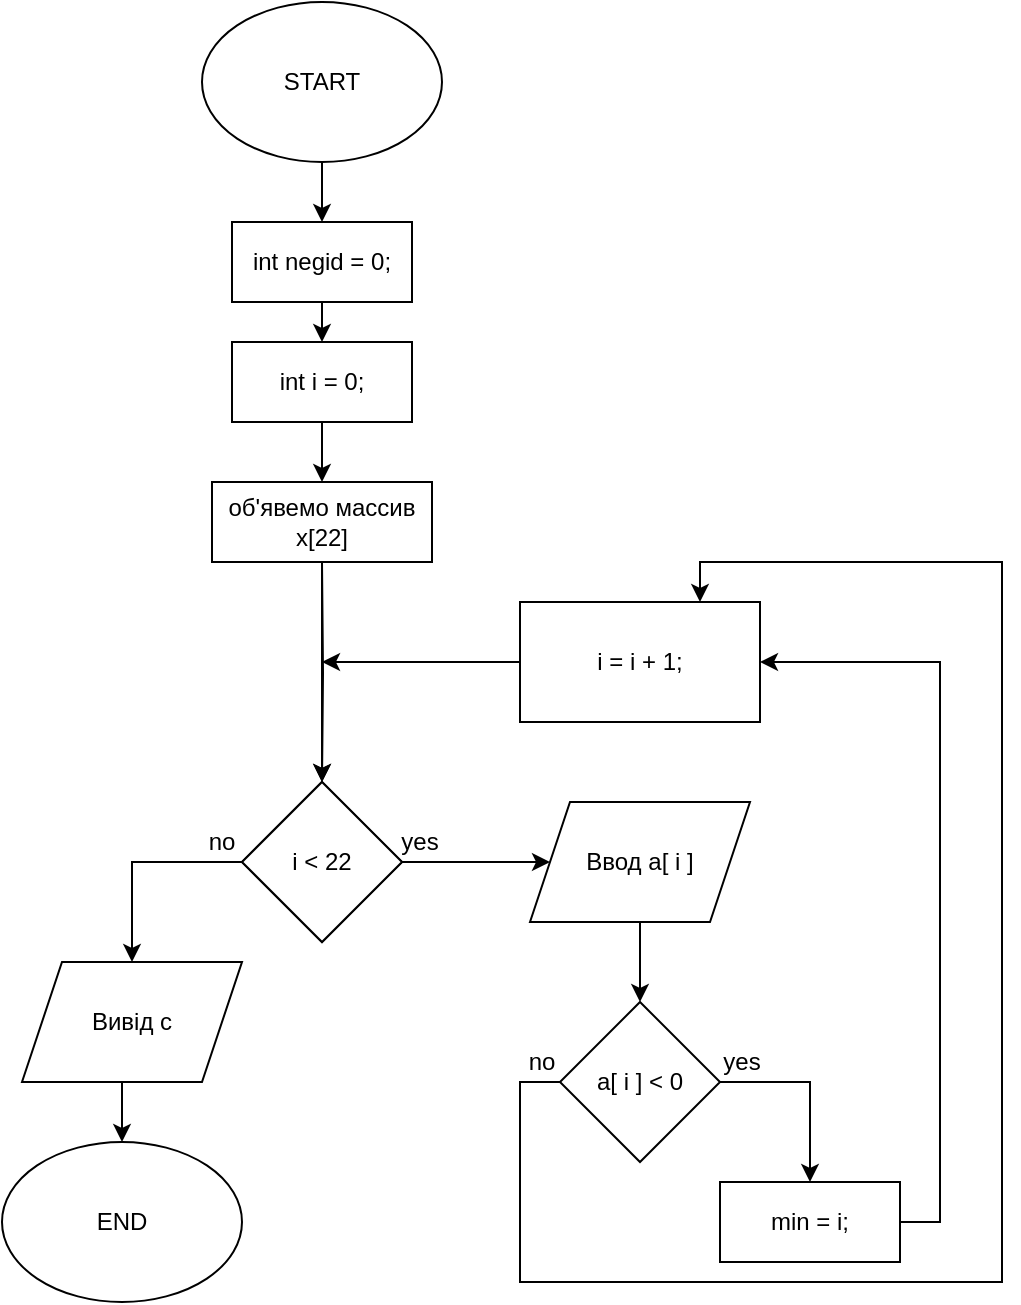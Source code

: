 <mxfile version="14.1.1" type="github">
  <diagram id="5oNgmO4vRAplwas66S8q" name="Page-1">
    <mxGraphModel dx="1504" dy="1791" grid="1" gridSize="10" guides="1" tooltips="1" connect="1" arrows="1" fold="1" page="1" pageScale="1" pageWidth="827" pageHeight="1169" math="0" shadow="0">
      <root>
        <mxCell id="0" />
        <mxCell id="1" parent="0" />
        <mxCell id="cyoRAYIOQBV9IDYNSu8k-24" style="edgeStyle=orthogonalEdgeStyle;rounded=0;orthogonalLoop=1;jettySize=auto;html=1;exitX=0.5;exitY=1;exitDx=0;exitDy=0;entryX=0.5;entryY=0;entryDx=0;entryDy=0;" edge="1" parent="1" source="cyoRAYIOQBV9IDYNSu8k-2" target="cyoRAYIOQBV9IDYNSu8k-23">
          <mxGeometry relative="1" as="geometry" />
        </mxCell>
        <mxCell id="cyoRAYIOQBV9IDYNSu8k-2" value="START" style="ellipse;whiteSpace=wrap;html=1;" vertex="1" parent="1">
          <mxGeometry x="250" y="-60" width="120" height="80" as="geometry" />
        </mxCell>
        <mxCell id="cyoRAYIOQBV9IDYNSu8k-3" style="edgeStyle=orthogonalEdgeStyle;rounded=0;orthogonalLoop=1;jettySize=auto;html=1;exitX=0.5;exitY=1;exitDx=0;exitDy=0;entryX=0.5;entryY=0;entryDx=0;entryDy=0;" edge="1" parent="1" source="cyoRAYIOQBV9IDYNSu8k-4" target="cyoRAYIOQBV9IDYNSu8k-6">
          <mxGeometry relative="1" as="geometry" />
        </mxCell>
        <mxCell id="cyoRAYIOQBV9IDYNSu8k-4" value="int i = 0;" style="rounded=0;whiteSpace=wrap;html=1;" vertex="1" parent="1">
          <mxGeometry x="265" y="110" width="90" height="40" as="geometry" />
        </mxCell>
        <mxCell id="cyoRAYIOQBV9IDYNSu8k-5" style="edgeStyle=orthogonalEdgeStyle;rounded=0;orthogonalLoop=1;jettySize=auto;html=1;entryX=0.5;entryY=0;entryDx=0;entryDy=0;" edge="1" parent="1" source="cyoRAYIOQBV9IDYNSu8k-6" target="cyoRAYIOQBV9IDYNSu8k-15">
          <mxGeometry relative="1" as="geometry" />
        </mxCell>
        <mxCell id="cyoRAYIOQBV9IDYNSu8k-6" value="об&#39;явемо массив x[22]" style="rounded=0;whiteSpace=wrap;html=1;" vertex="1" parent="1">
          <mxGeometry x="255" y="180" width="110" height="40" as="geometry" />
        </mxCell>
        <mxCell id="cyoRAYIOQBV9IDYNSu8k-7" style="edgeStyle=orthogonalEdgeStyle;rounded=0;orthogonalLoop=1;jettySize=auto;html=1;" edge="1" parent="1" source="cyoRAYIOQBV9IDYNSu8k-8">
          <mxGeometry relative="1" as="geometry">
            <mxPoint x="310" y="270" as="targetPoint" />
          </mxGeometry>
        </mxCell>
        <mxCell id="cyoRAYIOQBV9IDYNSu8k-8" value="i = i + 1;" style="rounded=0;whiteSpace=wrap;html=1;" vertex="1" parent="1">
          <mxGeometry x="409" y="240" width="120" height="60" as="geometry" />
        </mxCell>
        <mxCell id="cyoRAYIOQBV9IDYNSu8k-9" style="edgeStyle=orthogonalEdgeStyle;rounded=0;orthogonalLoop=1;jettySize=auto;html=1;exitX=0.5;exitY=1;exitDx=0;exitDy=0;entryX=0.5;entryY=0;entryDx=0;entryDy=0;" edge="1" parent="1">
          <mxGeometry relative="1" as="geometry">
            <mxPoint x="210" y="510" as="targetPoint" />
            <mxPoint x="210.0" y="480" as="sourcePoint" />
          </mxGeometry>
        </mxCell>
        <mxCell id="cyoRAYIOQBV9IDYNSu8k-30" style="edgeStyle=orthogonalEdgeStyle;rounded=0;orthogonalLoop=1;jettySize=auto;html=1;exitX=0.5;exitY=1;exitDx=0;exitDy=0;entryX=0.5;entryY=0;entryDx=0;entryDy=0;" edge="1" parent="1" source="cyoRAYIOQBV9IDYNSu8k-12" target="cyoRAYIOQBV9IDYNSu8k-22">
          <mxGeometry relative="1" as="geometry" />
        </mxCell>
        <mxCell id="cyoRAYIOQBV9IDYNSu8k-12" value="Ввод a[ i ]" style="shape=parallelogram;perimeter=parallelogramPerimeter;whiteSpace=wrap;html=1;fixedSize=1;" vertex="1" parent="1">
          <mxGeometry x="414" y="340" width="110" height="60" as="geometry" />
        </mxCell>
        <mxCell id="cyoRAYIOQBV9IDYNSu8k-13" style="edgeStyle=orthogonalEdgeStyle;rounded=0;orthogonalLoop=1;jettySize=auto;html=1;exitX=1;exitY=0.5;exitDx=0;exitDy=0;entryX=0;entryY=0.5;entryDx=0;entryDy=0;" edge="1" parent="1" source="cyoRAYIOQBV9IDYNSu8k-15" target="cyoRAYIOQBV9IDYNSu8k-12">
          <mxGeometry relative="1" as="geometry" />
        </mxCell>
        <mxCell id="cyoRAYIOQBV9IDYNSu8k-14" style="edgeStyle=orthogonalEdgeStyle;rounded=0;orthogonalLoop=1;jettySize=auto;html=1;exitX=0;exitY=0.5;exitDx=0;exitDy=0;entryX=0.5;entryY=0;entryDx=0;entryDy=0;" edge="1" parent="1" source="cyoRAYIOQBV9IDYNSu8k-15" target="cyoRAYIOQBV9IDYNSu8k-31">
          <mxGeometry relative="1" as="geometry">
            <mxPoint x="220.0" y="390" as="targetPoint" />
          </mxGeometry>
        </mxCell>
        <mxCell id="cyoRAYIOQBV9IDYNSu8k-15" value="i &amp;lt; 10" style="rhombus;whiteSpace=wrap;html=1;" vertex="1" parent="1">
          <mxGeometry x="270" y="330" width="80" height="80" as="geometry" />
        </mxCell>
        <mxCell id="cyoRAYIOQBV9IDYNSu8k-16" value="i &amp;lt; 22" style="rhombus;whiteSpace=wrap;html=1;" vertex="1" parent="1">
          <mxGeometry x="270" y="330" width="80" height="80" as="geometry" />
        </mxCell>
        <mxCell id="cyoRAYIOQBV9IDYNSu8k-17" style="edgeStyle=orthogonalEdgeStyle;rounded=0;orthogonalLoop=1;jettySize=auto;html=1;entryX=0.5;entryY=0;entryDx=0;entryDy=0;" edge="1" parent="1" target="cyoRAYIOQBV9IDYNSu8k-16">
          <mxGeometry relative="1" as="geometry">
            <mxPoint x="310" y="220" as="sourcePoint" />
          </mxGeometry>
        </mxCell>
        <mxCell id="cyoRAYIOQBV9IDYNSu8k-18" value="yes" style="text;html=1;strokeColor=none;fillColor=none;align=center;verticalAlign=middle;whiteSpace=wrap;rounded=0;" vertex="1" parent="1">
          <mxGeometry x="339.25" y="350" width="40" height="20" as="geometry" />
        </mxCell>
        <mxCell id="cyoRAYIOQBV9IDYNSu8k-19" value="no" style="text;html=1;strokeColor=none;fillColor=none;align=center;verticalAlign=middle;whiteSpace=wrap;rounded=0;" vertex="1" parent="1">
          <mxGeometry x="240" y="350" width="40" height="20" as="geometry" />
        </mxCell>
        <mxCell id="cyoRAYIOQBV9IDYNSu8k-21" value="END" style="ellipse;whiteSpace=wrap;html=1;" vertex="1" parent="1">
          <mxGeometry x="150" y="510" width="120" height="80" as="geometry" />
        </mxCell>
        <mxCell id="cyoRAYIOQBV9IDYNSu8k-27" style="edgeStyle=orthogonalEdgeStyle;rounded=0;orthogonalLoop=1;jettySize=auto;html=1;exitX=1;exitY=0.5;exitDx=0;exitDy=0;entryX=0.5;entryY=0;entryDx=0;entryDy=0;" edge="1" parent="1" source="cyoRAYIOQBV9IDYNSu8k-22" target="cyoRAYIOQBV9IDYNSu8k-26">
          <mxGeometry relative="1" as="geometry" />
        </mxCell>
        <mxCell id="cyoRAYIOQBV9IDYNSu8k-29" style="edgeStyle=orthogonalEdgeStyle;rounded=0;orthogonalLoop=1;jettySize=auto;html=1;exitX=0;exitY=0.5;exitDx=0;exitDy=0;entryX=0.75;entryY=0;entryDx=0;entryDy=0;" edge="1" parent="1" source="cyoRAYIOQBV9IDYNSu8k-22" target="cyoRAYIOQBV9IDYNSu8k-8">
          <mxGeometry relative="1" as="geometry">
            <Array as="points">
              <mxPoint x="409" y="480" />
              <mxPoint x="409" y="580" />
              <mxPoint x="650" y="580" />
              <mxPoint x="650" y="220" />
              <mxPoint x="499" y="220" />
            </Array>
          </mxGeometry>
        </mxCell>
        <mxCell id="cyoRAYIOQBV9IDYNSu8k-22" value="&lt;span&gt;a[ i ] &amp;lt; 0&lt;/span&gt;" style="rhombus;whiteSpace=wrap;html=1;" vertex="1" parent="1">
          <mxGeometry x="429" y="440" width="80" height="80" as="geometry" />
        </mxCell>
        <mxCell id="cyoRAYIOQBV9IDYNSu8k-25" style="edgeStyle=orthogonalEdgeStyle;rounded=0;orthogonalLoop=1;jettySize=auto;html=1;exitX=0.5;exitY=1;exitDx=0;exitDy=0;entryX=0.5;entryY=0;entryDx=0;entryDy=0;" edge="1" parent="1" source="cyoRAYIOQBV9IDYNSu8k-23" target="cyoRAYIOQBV9IDYNSu8k-4">
          <mxGeometry relative="1" as="geometry" />
        </mxCell>
        <mxCell id="cyoRAYIOQBV9IDYNSu8k-23" value="int negid = 0;" style="rounded=0;whiteSpace=wrap;html=1;" vertex="1" parent="1">
          <mxGeometry x="265" y="50" width="90" height="40" as="geometry" />
        </mxCell>
        <mxCell id="cyoRAYIOQBV9IDYNSu8k-28" style="edgeStyle=orthogonalEdgeStyle;rounded=0;orthogonalLoop=1;jettySize=auto;html=1;exitX=1;exitY=0.5;exitDx=0;exitDy=0;entryX=1;entryY=0.5;entryDx=0;entryDy=0;" edge="1" parent="1" source="cyoRAYIOQBV9IDYNSu8k-26" target="cyoRAYIOQBV9IDYNSu8k-8">
          <mxGeometry relative="1" as="geometry" />
        </mxCell>
        <mxCell id="cyoRAYIOQBV9IDYNSu8k-26" value="min = i;" style="rounded=0;whiteSpace=wrap;html=1;" vertex="1" parent="1">
          <mxGeometry x="509" y="530" width="90" height="40" as="geometry" />
        </mxCell>
        <mxCell id="cyoRAYIOQBV9IDYNSu8k-31" value="Вивід c" style="shape=parallelogram;perimeter=parallelogramPerimeter;whiteSpace=wrap;html=1;fixedSize=1;" vertex="1" parent="1">
          <mxGeometry x="160" y="420" width="110" height="60" as="geometry" />
        </mxCell>
        <mxCell id="cyoRAYIOQBV9IDYNSu8k-41" value="yes" style="text;html=1;strokeColor=none;fillColor=none;align=center;verticalAlign=middle;whiteSpace=wrap;rounded=0;" vertex="1" parent="1">
          <mxGeometry x="500" y="460" width="40" height="20" as="geometry" />
        </mxCell>
        <mxCell id="cyoRAYIOQBV9IDYNSu8k-42" value="no" style="text;html=1;strokeColor=none;fillColor=none;align=center;verticalAlign=middle;whiteSpace=wrap;rounded=0;" vertex="1" parent="1">
          <mxGeometry x="400" y="460" width="40" height="20" as="geometry" />
        </mxCell>
      </root>
    </mxGraphModel>
  </diagram>
</mxfile>
